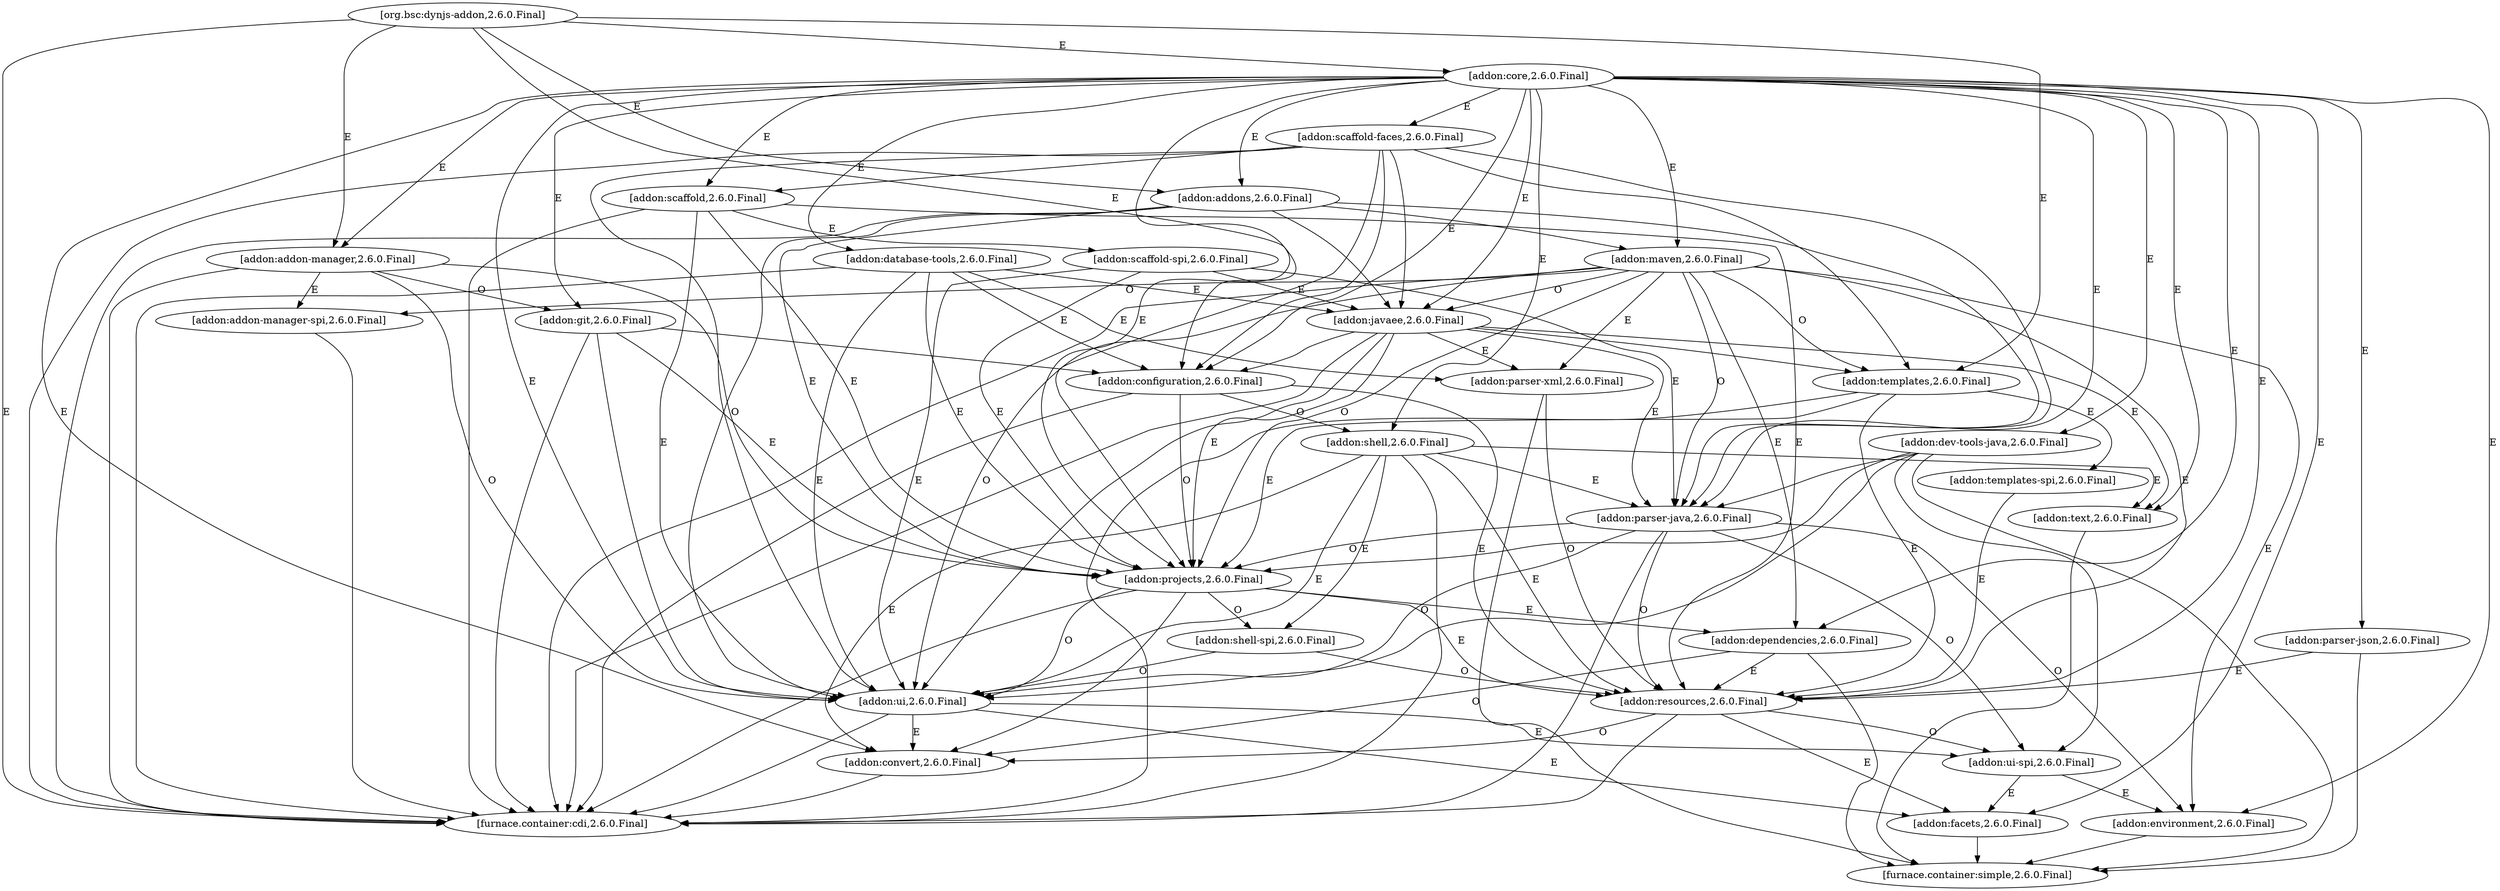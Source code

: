 digraph G {
  1 [ label="[org.bsc:dynjs-addon,2.6.0.Final]" ];
  2 [ label="[addon:core,2.6.0.Final]" ];
  3 [ label="[furnace.container:cdi,2.6.0.Final]" ];
  4 [ label="[addon:addon-manager,2.6.0.Final]" ];
  5 [ label="[addon:addons,2.6.0.Final]" ];
  6 [ label="[addon:configuration,2.6.0.Final]" ];
  7 [ label="[addon:templates,2.6.0.Final]" ];
  8 [ label="[addon:ui,2.6.0.Final]" ];
  9 [ label="[addon:projects,2.6.0.Final]" ];
  10 [ label="[addon:git,2.6.0.Final]" ];
  11 [ label="[addon:addon-manager-spi,2.6.0.Final]" ];
  12 [ label="[addon:facets,2.6.0.Final]" ];
  13 [ label="[addon:convert,2.6.0.Final]" ];
  14 [ label="[addon:ui-spi,2.6.0.Final]" ];
  15 [ label="[furnace.container:simple,2.6.0.Final]" ];
  16 [ label="[addon:environment,2.6.0.Final]" ];
  17 [ label="[addon:shell-spi,2.6.0.Final]" ];
  18 [ label="[addon:resources,2.6.0.Final]" ];
  19 [ label="[addon:dependencies,2.6.0.Final]" ];
  20 [ label="[addon:shell,2.6.0.Final]" ];
  21 [ label="[addon:parser-java,2.6.0.Final]" ];
  22 [ label="[addon:text,2.6.0.Final]" ];
  23 [ label="[addon:templates-spi,2.6.0.Final]" ];
  24 [ label="[addon:maven,2.6.0.Final]" ];
  25 [ label="[addon:javaee,2.6.0.Final]" ];
  26 [ label="[addon:parser-xml,2.6.0.Final]" ];
  27 [ label="[addon:dev-tools-java,2.6.0.Final]" ];
  28 [ label="[addon:scaffold-faces,2.6.0.Final]" ];
  29 [ label="[addon:scaffold,2.6.0.Final]" ];
  30 [ label="[addon:parser-json,2.6.0.Final]" ];
  31 [ label="[addon:database-tools,2.6.0.Final]" ];
  32 [ label="[addon:scaffold-spi,2.6.0.Final]" ];
  1 -> 2 [ label="E" ];
  1 -> 3 [ label="E" ];
  1 -> 4 [ label="E" ];
  1 -> 5 [ label="E" ];
  1 -> 6 [ label="E" ];
  1 -> 7 [ label="E" ];
  4 -> 8 [ label="O" ];
  4 -> 3 [ label="" ];
  4 -> 9 [ label="O" ];
  4 -> 10 [ label="O" ];
  4 -> 11 [ label="E" ];
  11 -> 3 [ label="" ];
  8 -> 3 [ label="" ];
  8 -> 12 [ label="E" ];
  8 -> 13 [ label="E" ];
  8 -> 14 [ label="E" ];
  12 -> 15 [ label="" ];
  13 -> 3 [ label="" ];
  14 -> 12 [ label="E" ];
  14 -> 16 [ label="E" ];
  16 -> 15 [ label="" ];
  9 -> 17 [ label="O" ];
  9 -> 8 [ label="O" ];
  9 -> 3 [ label="" ];
  9 -> 18 [ label="E" ];
  9 -> 13 [ label="" ];
  9 -> 19 [ label="E" ];
  19 -> 15 [ label="" ];
  19 -> 18 [ label="E" ];
  19 -> 13 [ label="O" ];
  18 -> 3 [ label="" ];
  18 -> 12 [ label="E" ];
  18 -> 13 [ label="O" ];
  18 -> 14 [ label="O" ];
  17 -> 8 [ label="O" ];
  17 -> 18 [ label="O" ];
  10 -> 8 [ label="" ];
  10 -> 3 [ label="" ];
  10 -> 9 [ label="E" ];
  10 -> 6 [ label="" ];
  6 -> 3 [ label="" ];
  6 -> 9 [ label="O" ];
  6 -> 18 [ label="E" ];
  6 -> 20 [ label="O" ];
  20 -> 17 [ label="E" ];
  20 -> 8 [ label="E" ];
  20 -> 3 [ label="" ];
  20 -> 21 [ label="E" ];
  20 -> 22 [ label="E" ];
  20 -> 18 [ label="E" ];
  20 -> 13 [ label="E" ];
  21 -> 8 [ label="O" ];
  21 -> 3 [ label="" ];
  21 -> 9 [ label="O" ];
  21 -> 18 [ label="O" ];
  21 -> 14 [ label="O" ];
  21 -> 16 [ label="O" ];
  22 -> 15 [ label="" ];
  7 -> 3 [ label="" ];
  7 -> 9 [ label="E" ];
  7 -> 18 [ label="E" ];
  7 -> 23 [ label="E" ];
  23 -> 18 [ label="E" ];
  5 -> 8 [ label="" ];
  5 -> 3 [ label="" ];
  5 -> 24 [ label="" ];
  5 -> 21 [ label="" ];
  5 -> 9 [ label="E" ];
  5 -> 25 [ label="" ];
  24 -> 8 [ label="O" ];
  24 -> 3 [ label="" ];
  24 -> 21 [ label="O" ];
  24 -> 9 [ label="O" ];
  24 -> 25 [ label="O" ];
  24 -> 18 [ label="E" ];
  24 -> 26 [ label="E" ];
  24 -> 19 [ label="E" ];
  24 -> 7 [ label="O" ];
  24 -> 16 [ label="E" ];
  24 -> 11 [ label="O" ];
  26 -> 15 [ label="" ];
  26 -> 18 [ label="O" ];
  25 -> 8 [ label="" ];
  25 -> 3 [ label="" ];
  25 -> 21 [ label="E" ];
  25 -> 9 [ label="E" ];
  25 -> 6 [ label="" ];
  25 -> 22 [ label="E" ];
  25 -> 26 [ label="E" ];
  25 -> 7 [ label="" ];
  2 -> 8 [ label="E" ];
  2 -> 4 [ label="E" ];
  2 -> 24 [ label="E" ];
  2 -> 21 [ label="E" ];
  2 -> 27 [ label="E" ];
  2 -> 5 [ label="E" ];
  2 -> 6 [ label="E" ];
  2 -> 25 [ label="E" ];
  2 -> 13 [ label="E" ];
  2 -> 16 [ label="E" ];
  2 -> 28 [ label="E" ];
  2 -> 20 [ label="E" ];
  2 -> 29 [ label="E" ];
  2 -> 12 [ label="E" ];
  2 -> 9 [ label="E" ];
  2 -> 22 [ label="E" ];
  2 -> 18 [ label="E" ];
  2 -> 30 [ label="E" ];
  2 -> 10 [ label="E" ];
  2 -> 19 [ label="E" ];
  2 -> 31 [ label="E" ];
  29 -> 8 [ label="E" ];
  29 -> 3 [ label="" ];
  29 -> 32 [ label="E" ];
  29 -> 9 [ label="E" ];
  29 -> 18 [ label="E" ];
  32 -> 8 [ label="E" ];
  32 -> 21 [ label="E" ];
  32 -> 9 [ label="E" ];
  32 -> 25 [ label="E" ];
  27 -> 8 [ label="" ];
  27 -> 15 [ label="" ];
  27 -> 21 [ label="" ];
  27 -> 9 [ label="" ];
  27 -> 14 [ label="" ];
  30 -> 15 [ label="" ];
  30 -> 18 [ label="E" ];
  31 -> 8 [ label="E" ];
  31 -> 3 [ label="" ];
  31 -> 9 [ label="E" ];
  31 -> 6 [ label="E" ];
  31 -> 25 [ label="E" ];
  31 -> 26 [ label="E" ];
  28 -> 8 [ label="" ];
  28 -> 3 [ label="" ];
  28 -> 21 [ label="" ];
  28 -> 9 [ label="" ];
  28 -> 6 [ label="" ];
  28 -> 25 [ label="" ];
  28 -> 7 [ label="" ];
  28 -> 29 [ label="" ];
}
